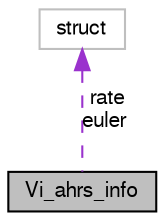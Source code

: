 digraph "Vi_ahrs_info"
{
  edge [fontname="FreeSans",fontsize="10",labelfontname="FreeSans",labelfontsize="10"];
  node [fontname="FreeSans",fontsize="10",shape=record];
  Node1 [label="Vi_ahrs_info",height=0.2,width=0.4,color="black", fillcolor="grey75", style="filled", fontcolor="black"];
  Node2 -> Node1 [dir="back",color="darkorchid3",fontsize="10",style="dashed",label=" rate\neuler" ,fontname="FreeSans"];
  Node2 [label="struct",height=0.2,width=0.4,color="grey75", fillcolor="white", style="filled"];
}
